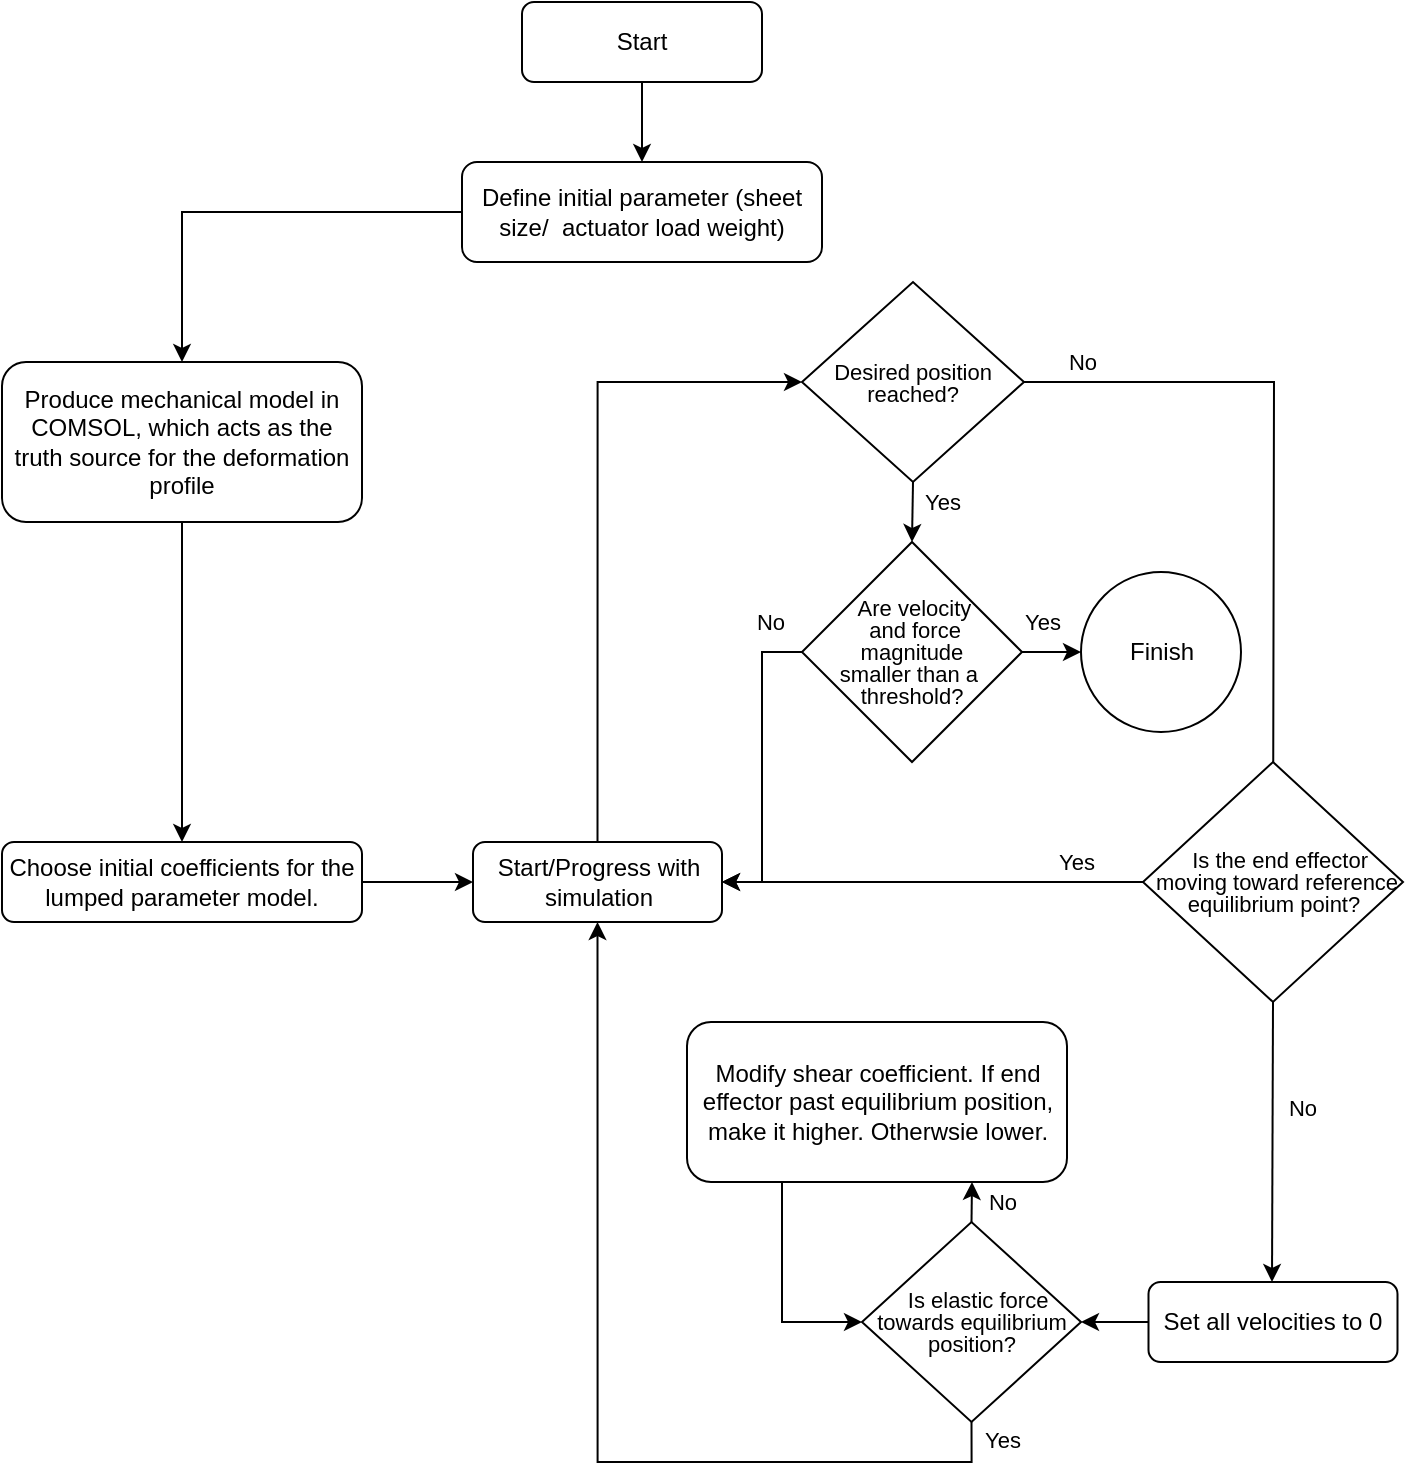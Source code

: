 <mxfile version="13.6.2" type="device"><diagram id="C5RBs43oDa-KdzZeNtuy" name="Page-1"><mxGraphModel dx="1422" dy="832" grid="1" gridSize="10" guides="1" tooltips="1" connect="1" arrows="1" fold="1" page="1" pageScale="1" pageWidth="827" pageHeight="1169" math="0" shadow="0"><root><mxCell id="WIyWlLk6GJQsqaUBKTNV-0"/><mxCell id="WIyWlLk6GJQsqaUBKTNV-1" parent="WIyWlLk6GJQsqaUBKTNV-0"/><mxCell id="SNDTJBArW4HKRcftR4NL-11" style="edgeStyle=orthogonalEdgeStyle;rounded=0;orthogonalLoop=1;jettySize=auto;html=1;exitX=0.5;exitY=1;exitDx=0;exitDy=0;entryX=0.5;entryY=0;entryDx=0;entryDy=0;" edge="1" parent="WIyWlLk6GJQsqaUBKTNV-1" source="xR_6MgvCeGw5_EAERCJv-0" target="SNDTJBArW4HKRcftR4NL-2"><mxGeometry relative="1" as="geometry"><mxPoint x="410" y="70" as="targetPoint"/><Array as="points"><mxPoint x="390" y="70"/></Array></mxGeometry></mxCell><mxCell id="xR_6MgvCeGw5_EAERCJv-0" value="Start" style="rounded=1;whiteSpace=wrap;html=1;fontSize=12;glass=0;strokeWidth=1;shadow=0;" parent="WIyWlLk6GJQsqaUBKTNV-1" vertex="1"><mxGeometry x="330" width="120" height="40" as="geometry"/></mxCell><mxCell id="SNDTJBArW4HKRcftR4NL-59" style="edgeStyle=orthogonalEdgeStyle;rounded=0;orthogonalLoop=1;jettySize=auto;html=1;exitX=0;exitY=0.5;exitDx=0;exitDy=0;" edge="1" parent="WIyWlLk6GJQsqaUBKTNV-1" source="SNDTJBArW4HKRcftR4NL-2" target="SNDTJBArW4HKRcftR4NL-58"><mxGeometry relative="1" as="geometry"/></mxCell><mxCell id="SNDTJBArW4HKRcftR4NL-2" value="Define initial parameter (sheet size/&amp;nbsp; actuator load weight)" style="rounded=1;whiteSpace=wrap;html=1;fontSize=12;glass=0;strokeWidth=1;shadow=0;" vertex="1" parent="WIyWlLk6GJQsqaUBKTNV-1"><mxGeometry x="300" y="80" width="180" height="50" as="geometry"/></mxCell><mxCell id="SNDTJBArW4HKRcftR4NL-127" style="edgeStyle=orthogonalEdgeStyle;rounded=0;orthogonalLoop=1;jettySize=auto;html=1;exitX=0.5;exitY=1;exitDx=0;exitDy=0;" edge="1" parent="WIyWlLk6GJQsqaUBKTNV-1" source="SNDTJBArW4HKRcftR4NL-58" target="SNDTJBArW4HKRcftR4NL-93"><mxGeometry relative="1" as="geometry"/></mxCell><mxCell id="SNDTJBArW4HKRcftR4NL-58" value="Produce mechanical model in COMSOL, which acts as the truth source for the deformation profile" style="rounded=1;whiteSpace=wrap;html=1;fontSize=12;glass=0;strokeWidth=1;shadow=0;" vertex="1" parent="WIyWlLk6GJQsqaUBKTNV-1"><mxGeometry x="70" y="180" width="180" height="80" as="geometry"/></mxCell><mxCell id="SNDTJBArW4HKRcftR4NL-89" value="Finish" style="ellipse;whiteSpace=wrap;html=1;aspect=fixed;strokeWidth=1;fillColor=#ffffff;" vertex="1" parent="WIyWlLk6GJQsqaUBKTNV-1"><mxGeometry x="609.5" y="285" width="80" height="80" as="geometry"/></mxCell><mxCell id="SNDTJBArW4HKRcftR4NL-102" style="edgeStyle=orthogonalEdgeStyle;rounded=0;orthogonalLoop=1;jettySize=auto;html=1;exitX=1;exitY=0.5;exitDx=0;exitDy=0;entryX=0;entryY=0.5;entryDx=0;entryDy=0;" edge="1" parent="WIyWlLk6GJQsqaUBKTNV-1" source="SNDTJBArW4HKRcftR4NL-93" target="SNDTJBArW4HKRcftR4NL-116"><mxGeometry relative="1" as="geometry"><mxPoint x="510" y="220" as="targetPoint"/></mxGeometry></mxCell><mxCell id="SNDTJBArW4HKRcftR4NL-93" value="Choose initial coefficients for the lumped parameter model." style="rounded=1;whiteSpace=wrap;html=1;fontSize=12;glass=0;strokeWidth=1;shadow=0;" vertex="1" parent="WIyWlLk6GJQsqaUBKTNV-1"><mxGeometry x="70" y="420" width="180" height="40" as="geometry"/></mxCell><mxCell id="SNDTJBArW4HKRcftR4NL-115" value="Yes" style="edgeStyle=orthogonalEdgeStyle;rounded=0;orthogonalLoop=1;jettySize=auto;html=1;exitX=0.5;exitY=1;exitDx=0;exitDy=0;entryX=0.5;entryY=1;entryDx=0;entryDy=0;" edge="1" parent="WIyWlLk6GJQsqaUBKTNV-1" source="SNDTJBArW4HKRcftR4NL-106" target="SNDTJBArW4HKRcftR4NL-116"><mxGeometry x="-0.961" y="15" relative="1" as="geometry"><mxPoint x="390" y="660" as="targetPoint"/><mxPoint as="offset"/></mxGeometry></mxCell><mxCell id="SNDTJBArW4HKRcftR4NL-118" value="No" style="edgeStyle=orthogonalEdgeStyle;rounded=0;orthogonalLoop=1;jettySize=auto;html=1;exitX=0.5;exitY=0;exitDx=0;exitDy=0;entryX=0.75;entryY=1;entryDx=0;entryDy=0;" edge="1" parent="WIyWlLk6GJQsqaUBKTNV-1" source="SNDTJBArW4HKRcftR4NL-106" target="SNDTJBArW4HKRcftR4NL-117"><mxGeometry x="0.003" y="-15" relative="1" as="geometry"><mxPoint as="offset"/></mxGeometry></mxCell><mxCell id="SNDTJBArW4HKRcftR4NL-106" value="&lt;p style=&quot;line-height: 100% ; font-size: 11px&quot;&gt;&amp;nbsp; &amp;nbsp;Is e&lt;span&gt;lastic force&amp;nbsp; &amp;nbsp;towards equilibrium&amp;nbsp; position?&lt;/span&gt;&lt;/p&gt;" style="rhombus;whiteSpace=wrap;html=1;strokeWidth=1;fillColor=#ffffff;rounded=1;shadow=0;glass=0;arcSize=0;" vertex="1" parent="WIyWlLk6GJQsqaUBKTNV-1"><mxGeometry x="500" y="610" width="109.5" height="100" as="geometry"/></mxCell><mxCell id="SNDTJBArW4HKRcftR4NL-108" value="No" style="edgeStyle=orthogonalEdgeStyle;rounded=0;orthogonalLoop=1;jettySize=auto;html=1;" edge="1" parent="WIyWlLk6GJQsqaUBKTNV-1" source="SNDTJBArW4HKRcftR4NL-107"><mxGeometry x="-0.845" y="10" relative="1" as="geometry"><mxPoint x="705.5" y="440" as="targetPoint"/><mxPoint as="offset"/></mxGeometry></mxCell><mxCell id="SNDTJBArW4HKRcftR4NL-124" value="Yes" style="edgeStyle=orthogonalEdgeStyle;rounded=0;orthogonalLoop=1;jettySize=auto;html=1;exitX=0.5;exitY=1;exitDx=0;exitDy=0;entryX=0.5;entryY=0;entryDx=0;entryDy=0;" edge="1" parent="WIyWlLk6GJQsqaUBKTNV-1" source="SNDTJBArW4HKRcftR4NL-107" target="SNDTJBArW4HKRcftR4NL-123"><mxGeometry x="-0.35" y="15" relative="1" as="geometry"><mxPoint as="offset"/></mxGeometry></mxCell><mxCell id="SNDTJBArW4HKRcftR4NL-107" value="&lt;p style=&quot;line-height: 100% ; font-size: 11px&quot;&gt;Desired position reached?&lt;/p&gt;" style="rhombus;whiteSpace=wrap;html=1;strokeWidth=1;fillColor=#ffffff;rounded=1;shadow=0;glass=0;arcSize=0;" vertex="1" parent="WIyWlLk6GJQsqaUBKTNV-1"><mxGeometry x="470" y="140" width="111" height="100" as="geometry"/></mxCell><mxCell id="SNDTJBArW4HKRcftR4NL-121" value="Yes" style="edgeStyle=orthogonalEdgeStyle;rounded=0;orthogonalLoop=1;jettySize=auto;html=1;exitX=0;exitY=0.5;exitDx=0;exitDy=0;entryX=1;entryY=0.5;entryDx=0;entryDy=0;" edge="1" parent="WIyWlLk6GJQsqaUBKTNV-1" source="SNDTJBArW4HKRcftR4NL-109" target="SNDTJBArW4HKRcftR4NL-116"><mxGeometry x="-0.68" y="-10" relative="1" as="geometry"><mxPoint as="offset"/></mxGeometry></mxCell><mxCell id="SNDTJBArW4HKRcftR4NL-109" value="&lt;p style=&quot;line-height: 100% ; font-size: 11px&quot;&gt;&lt;font style=&quot;font-size: 11px&quot;&gt;&amp;nbsp; &amp;nbsp; &amp;nbsp;Is the end effector&amp;nbsp; &amp;nbsp; &lt;/font&gt;&lt;span&gt;&amp;nbsp;moving toward reference equilibrium point?&lt;/span&gt;&lt;/p&gt;" style="rhombus;whiteSpace=wrap;html=1;strokeWidth=1;fillColor=#ffffff;rounded=1;shadow=0;glass=0;arcSize=0;" vertex="1" parent="WIyWlLk6GJQsqaUBKTNV-1"><mxGeometry x="640.5" y="380" width="130" height="120" as="geometry"/></mxCell><mxCell id="SNDTJBArW4HKRcftR4NL-112" value="No" style="edgeStyle=orthogonalEdgeStyle;rounded=0;orthogonalLoop=1;jettySize=auto;html=1;exitX=0.5;exitY=1;exitDx=0;exitDy=0;" edge="1" parent="WIyWlLk6GJQsqaUBKTNV-1" source="SNDTJBArW4HKRcftR4NL-109"><mxGeometry x="-0.25" y="15" relative="1" as="geometry"><mxPoint x="705" y="640" as="targetPoint"/><mxPoint x="705" y="560" as="sourcePoint"/><mxPoint as="offset"/></mxGeometry></mxCell><mxCell id="SNDTJBArW4HKRcftR4NL-114" style="edgeStyle=orthogonalEdgeStyle;rounded=0;orthogonalLoop=1;jettySize=auto;html=1;exitX=0;exitY=0.5;exitDx=0;exitDy=0;" edge="1" parent="WIyWlLk6GJQsqaUBKTNV-1" source="SNDTJBArW4HKRcftR4NL-113" target="SNDTJBArW4HKRcftR4NL-106"><mxGeometry relative="1" as="geometry"/></mxCell><mxCell id="SNDTJBArW4HKRcftR4NL-113" value="Set all velocities to 0" style="rounded=1;whiteSpace=wrap;html=1;fontSize=12;glass=0;strokeWidth=1;shadow=0;container=1;" vertex="1" parent="WIyWlLk6GJQsqaUBKTNV-1"><mxGeometry x="643.25" y="640" width="124.5" height="40" as="geometry"><mxRectangle x="643.25" y="640" width="140" height="20" as="alternateBounds"/></mxGeometry></mxCell><mxCell id="SNDTJBArW4HKRcftR4NL-122" style="edgeStyle=orthogonalEdgeStyle;rounded=0;orthogonalLoop=1;jettySize=auto;html=1;exitX=0.5;exitY=0;exitDx=0;exitDy=0;entryX=0;entryY=0.5;entryDx=0;entryDy=0;" edge="1" parent="WIyWlLk6GJQsqaUBKTNV-1" source="SNDTJBArW4HKRcftR4NL-116" target="SNDTJBArW4HKRcftR4NL-107"><mxGeometry relative="1" as="geometry"/></mxCell><mxCell id="SNDTJBArW4HKRcftR4NL-116" value="Start/Progress with simulation" style="rounded=1;whiteSpace=wrap;html=1;fontSize=12;glass=0;strokeWidth=1;shadow=0;" vertex="1" parent="WIyWlLk6GJQsqaUBKTNV-1"><mxGeometry x="305.5" y="420" width="124.5" height="40" as="geometry"/></mxCell><mxCell id="SNDTJBArW4HKRcftR4NL-119" style="edgeStyle=orthogonalEdgeStyle;rounded=0;orthogonalLoop=1;jettySize=auto;html=1;exitX=0.25;exitY=1;exitDx=0;exitDy=0;entryX=0;entryY=0.5;entryDx=0;entryDy=0;" edge="1" parent="WIyWlLk6GJQsqaUBKTNV-1" source="SNDTJBArW4HKRcftR4NL-117" target="SNDTJBArW4HKRcftR4NL-106"><mxGeometry relative="1" as="geometry"/></mxCell><mxCell id="SNDTJBArW4HKRcftR4NL-117" value="Modify shear coefficient. If end effector past equilibrium position, make it higher. Otherwsie lower." style="rounded=1;whiteSpace=wrap;html=1;fontSize=12;glass=0;strokeWidth=1;shadow=0;" vertex="1" parent="WIyWlLk6GJQsqaUBKTNV-1"><mxGeometry x="412.5" y="510" width="190" height="80" as="geometry"/></mxCell><mxCell id="SNDTJBArW4HKRcftR4NL-125" value="Yes" style="edgeStyle=orthogonalEdgeStyle;rounded=0;orthogonalLoop=1;jettySize=auto;html=1;exitX=1;exitY=0.5;exitDx=0;exitDy=0;entryX=0;entryY=0.5;entryDx=0;entryDy=0;" edge="1" parent="WIyWlLk6GJQsqaUBKTNV-1" source="SNDTJBArW4HKRcftR4NL-123" target="SNDTJBArW4HKRcftR4NL-89"><mxGeometry x="-0.322" y="15" relative="1" as="geometry"><mxPoint as="offset"/></mxGeometry></mxCell><mxCell id="SNDTJBArW4HKRcftR4NL-126" value="No" style="edgeStyle=orthogonalEdgeStyle;rounded=0;orthogonalLoop=1;jettySize=auto;html=1;exitX=0;exitY=0.5;exitDx=0;exitDy=0;entryX=1;entryY=0.5;entryDx=0;entryDy=0;" edge="1" parent="WIyWlLk6GJQsqaUBKTNV-1" source="SNDTJBArW4HKRcftR4NL-123" target="SNDTJBArW4HKRcftR4NL-116"><mxGeometry x="-0.79" y="-15" relative="1" as="geometry"><mxPoint as="offset"/></mxGeometry></mxCell><mxCell id="SNDTJBArW4HKRcftR4NL-123" value="&lt;p style=&quot;line-height: 100% ; font-size: 11px&quot;&gt;&amp;nbsp; &amp;nbsp; &amp;nbsp; &amp;nbsp; Are velocity&amp;nbsp; &amp;nbsp; &amp;nbsp; &amp;nbsp; &amp;nbsp; &amp;nbsp; &amp;nbsp; &amp;nbsp; &amp;nbsp; and force&amp;nbsp; &amp;nbsp; &amp;nbsp; &amp;nbsp; &amp;nbsp; &amp;nbsp; &amp;nbsp; &amp;nbsp; &amp;nbsp; &amp;nbsp;magnitude&amp;nbsp; &amp;nbsp; &amp;nbsp; &amp;nbsp; &amp;nbsp; &amp;nbsp; &amp;nbsp; smaller than a&amp;nbsp; &amp;nbsp; &amp;nbsp; threshold?&lt;/p&gt;" style="rhombus;whiteSpace=wrap;html=1;strokeWidth=1;fillColor=#ffffff;rounded=1;shadow=0;glass=0;arcSize=0;" vertex="1" parent="WIyWlLk6GJQsqaUBKTNV-1"><mxGeometry x="470" y="270" width="110" height="110" as="geometry"/></mxCell></root></mxGraphModel></diagram></mxfile>